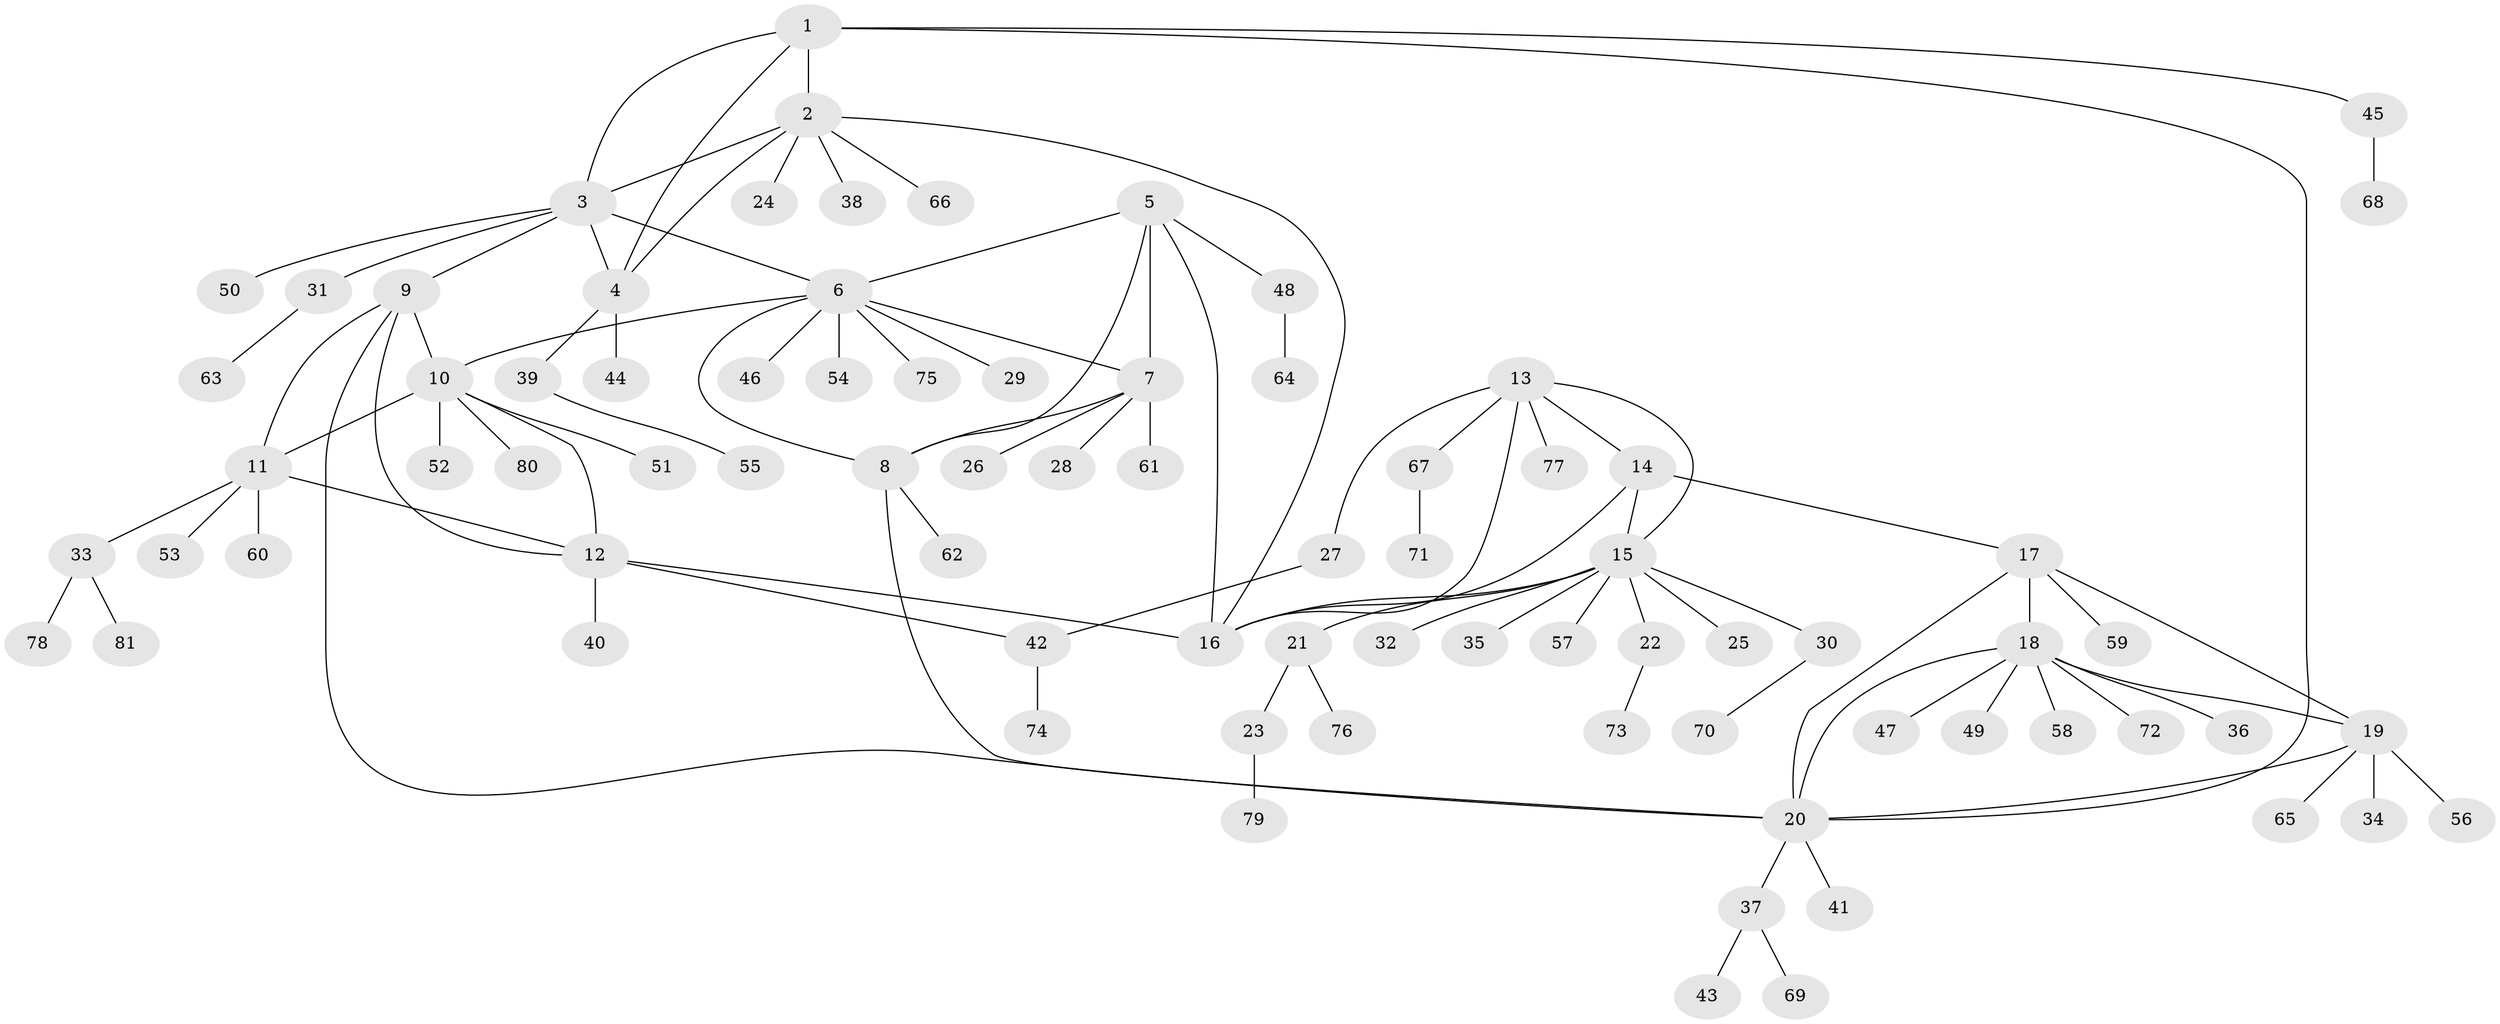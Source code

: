 // Generated by graph-tools (version 1.1) at 2025/54/03/09/25 04:54:41]
// undirected, 81 vertices, 102 edges
graph export_dot {
graph [start="1"]
  node [color=gray90,style=filled];
  1;
  2;
  3;
  4;
  5;
  6;
  7;
  8;
  9;
  10;
  11;
  12;
  13;
  14;
  15;
  16;
  17;
  18;
  19;
  20;
  21;
  22;
  23;
  24;
  25;
  26;
  27;
  28;
  29;
  30;
  31;
  32;
  33;
  34;
  35;
  36;
  37;
  38;
  39;
  40;
  41;
  42;
  43;
  44;
  45;
  46;
  47;
  48;
  49;
  50;
  51;
  52;
  53;
  54;
  55;
  56;
  57;
  58;
  59;
  60;
  61;
  62;
  63;
  64;
  65;
  66;
  67;
  68;
  69;
  70;
  71;
  72;
  73;
  74;
  75;
  76;
  77;
  78;
  79;
  80;
  81;
  1 -- 2;
  1 -- 3;
  1 -- 4;
  1 -- 20;
  1 -- 45;
  2 -- 3;
  2 -- 4;
  2 -- 16;
  2 -- 24;
  2 -- 38;
  2 -- 66;
  3 -- 4;
  3 -- 6;
  3 -- 9;
  3 -- 31;
  3 -- 50;
  4 -- 39;
  4 -- 44;
  5 -- 6;
  5 -- 7;
  5 -- 8;
  5 -- 16;
  5 -- 48;
  6 -- 7;
  6 -- 8;
  6 -- 10;
  6 -- 29;
  6 -- 46;
  6 -- 54;
  6 -- 75;
  7 -- 8;
  7 -- 26;
  7 -- 28;
  7 -- 61;
  8 -- 20;
  8 -- 62;
  9 -- 10;
  9 -- 11;
  9 -- 12;
  9 -- 20;
  10 -- 11;
  10 -- 12;
  10 -- 51;
  10 -- 52;
  10 -- 80;
  11 -- 12;
  11 -- 33;
  11 -- 53;
  11 -- 60;
  12 -- 16;
  12 -- 40;
  12 -- 42;
  13 -- 14;
  13 -- 15;
  13 -- 16;
  13 -- 27;
  13 -- 67;
  13 -- 77;
  14 -- 15;
  14 -- 16;
  14 -- 17;
  15 -- 16;
  15 -- 21;
  15 -- 22;
  15 -- 25;
  15 -- 30;
  15 -- 32;
  15 -- 35;
  15 -- 57;
  17 -- 18;
  17 -- 19;
  17 -- 20;
  17 -- 59;
  18 -- 19;
  18 -- 20;
  18 -- 36;
  18 -- 47;
  18 -- 49;
  18 -- 58;
  18 -- 72;
  19 -- 20;
  19 -- 34;
  19 -- 56;
  19 -- 65;
  20 -- 37;
  20 -- 41;
  21 -- 23;
  21 -- 76;
  22 -- 73;
  23 -- 79;
  27 -- 42;
  30 -- 70;
  31 -- 63;
  33 -- 78;
  33 -- 81;
  37 -- 43;
  37 -- 69;
  39 -- 55;
  42 -- 74;
  45 -- 68;
  48 -- 64;
  67 -- 71;
}
